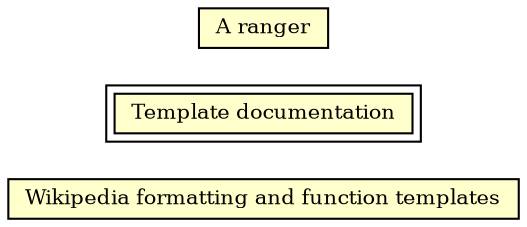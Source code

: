 digraph a {
size="8,20";
rankdir=LR;
node [height=0 style="filled", shape="box", font="Helvetica-Bold", fontsize="10", color="#00000"];
"Wikipedia_formatting_and_function_templates" [URL="http://smw.learning-socle.org/index.php/Cat%C3%A9gorie:Wikipedia_formatting_and_function_templates",peripheries=1,label="Wikipedia formatting and function templates",fillcolor="#FFFFCC"];
"Template_documentation" [URL="http://smw.learning-socle.org/index.php/Cat%C3%A9gorie:Template_documentation",peripheries=2,label="Template documentation",fillcolor="#FFFFCC"];
"A_ranger" [URL="http://smw.learning-socle.org/index.php/Cat%C3%A9gorie:A_ranger",peripheries=1,label="A ranger",fillcolor="#FFFFCC"];
}
